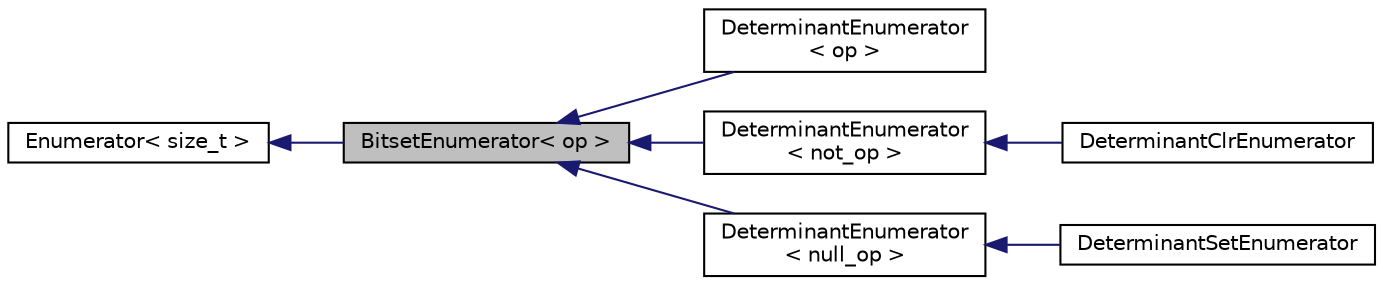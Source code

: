 digraph "BitsetEnumerator&lt; op &gt;"
{
  edge [fontname="Helvetica",fontsize="10",labelfontname="Helvetica",labelfontsize="10"];
  node [fontname="Helvetica",fontsize="10",shape=record];
  rankdir="LR";
  Node1 [label="BitsetEnumerator\< op \>",height=0.2,width=0.4,color="black", fillcolor="grey75", style="filled", fontcolor="black"];
  Node2 -> Node1 [dir="back",color="midnightblue",fontsize="10",style="solid"];
  Node2 [label="Enumerator\< size_t \>",height=0.2,width=0.4,color="black", fillcolor="white", style="filled",URL="$classEnumerator.html"];
  Node1 -> Node3 [dir="back",color="midnightblue",fontsize="10",style="solid"];
  Node3 [label="DeterminantEnumerator\l\< op \>",height=0.2,width=0.4,color="black", fillcolor="white", style="filled",URL="$classDeterminantEnumerator.html"];
  Node1 -> Node4 [dir="back",color="midnightblue",fontsize="10",style="solid"];
  Node4 [label="DeterminantEnumerator\l\< not_op \>",height=0.2,width=0.4,color="black", fillcolor="white", style="filled",URL="$classDeterminantEnumerator.html"];
  Node4 -> Node5 [dir="back",color="midnightblue",fontsize="10",style="solid"];
  Node5 [label="DeterminantClrEnumerator",height=0.2,width=0.4,color="black", fillcolor="white", style="filled",URL="$classDeterminantClrEnumerator.html"];
  Node1 -> Node6 [dir="back",color="midnightblue",fontsize="10",style="solid"];
  Node6 [label="DeterminantEnumerator\l\< null_op \>",height=0.2,width=0.4,color="black", fillcolor="white", style="filled",URL="$classDeterminantEnumerator.html"];
  Node6 -> Node7 [dir="back",color="midnightblue",fontsize="10",style="solid"];
  Node7 [label="DeterminantSetEnumerator",height=0.2,width=0.4,color="black", fillcolor="white", style="filled",URL="$classDeterminantSetEnumerator.html"];
}
